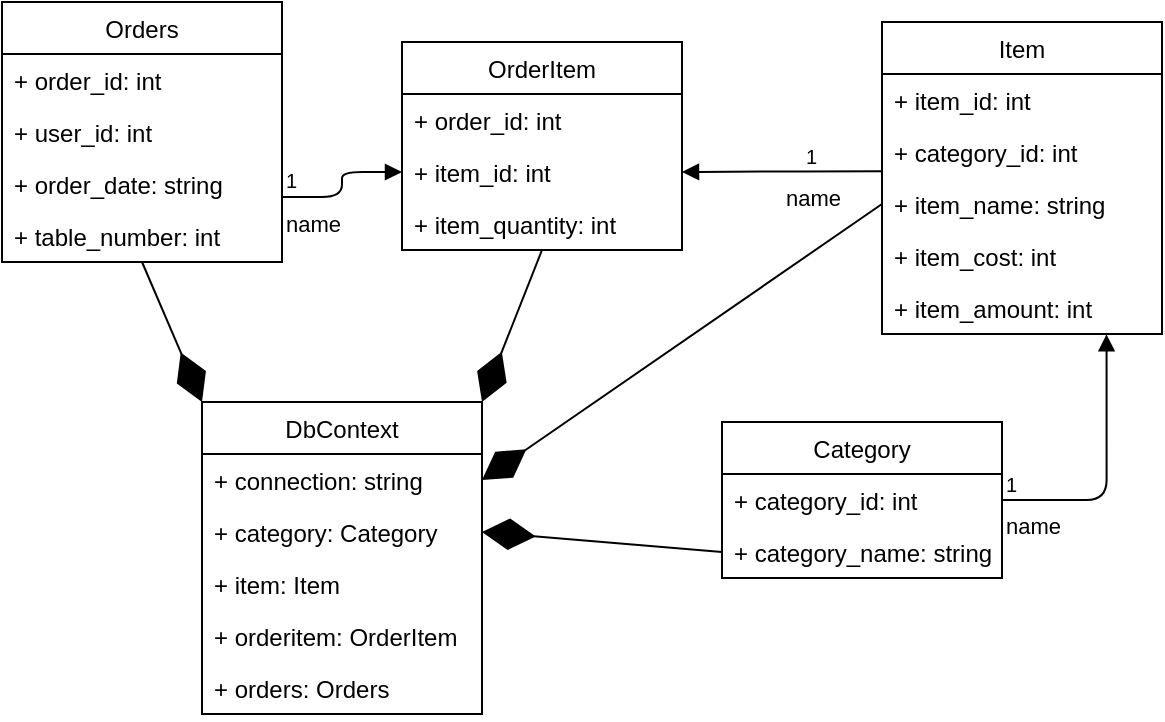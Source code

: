 <mxfile version="12.5.1" type="device"><diagram name="Page-1" id="929967ad-93f9-6ef4-fab6-5d389245f69c"><mxGraphModel dx="780" dy="767" grid="1" gridSize="10" guides="1" tooltips="1" connect="1" arrows="1" fold="1" page="1" pageScale="1.5" pageWidth="1169" pageHeight="826" background="none" math="0" shadow="0"><root><mxCell id="0" style=";html=1;"/><mxCell id="1" style=";html=1;" parent="0"/><mxCell id="xeoW7Q1I7cc2_j5o-yB9-1" value="Category" style="swimlane;fontStyle=0;childLayout=stackLayout;horizontal=1;startSize=26;fillColor=none;horizontalStack=0;resizeParent=1;resizeParentMax=0;resizeLast=0;collapsible=1;marginBottom=0;" vertex="1" parent="1"><mxGeometry x="660" y="450" width="140" height="78" as="geometry"/></mxCell><mxCell id="xeoW7Q1I7cc2_j5o-yB9-2" value="+ category_id: int" style="text;strokeColor=none;fillColor=none;align=left;verticalAlign=top;spacingLeft=4;spacingRight=4;overflow=hidden;rotatable=0;points=[[0,0.5],[1,0.5]];portConstraint=eastwest;" vertex="1" parent="xeoW7Q1I7cc2_j5o-yB9-1"><mxGeometry y="26" width="140" height="26" as="geometry"/></mxCell><mxCell id="xeoW7Q1I7cc2_j5o-yB9-3" value="+ category_name: string" style="text;strokeColor=none;fillColor=none;align=left;verticalAlign=top;spacingLeft=4;spacingRight=4;overflow=hidden;rotatable=0;points=[[0,0.5],[1,0.5]];portConstraint=eastwest;" vertex="1" parent="xeoW7Q1I7cc2_j5o-yB9-1"><mxGeometry y="52" width="140" height="26" as="geometry"/></mxCell><mxCell id="xeoW7Q1I7cc2_j5o-yB9-9" value="Item" style="swimlane;fontStyle=0;childLayout=stackLayout;horizontal=1;startSize=26;fillColor=none;horizontalStack=0;resizeParent=1;resizeParentMax=0;resizeLast=0;collapsible=1;marginBottom=0;" vertex="1" parent="1"><mxGeometry x="740" y="250" width="140" height="156" as="geometry"/></mxCell><mxCell id="xeoW7Q1I7cc2_j5o-yB9-10" value="+ item_id: int" style="text;strokeColor=none;fillColor=none;align=left;verticalAlign=top;spacingLeft=4;spacingRight=4;overflow=hidden;rotatable=0;points=[[0,0.5],[1,0.5]];portConstraint=eastwest;" vertex="1" parent="xeoW7Q1I7cc2_j5o-yB9-9"><mxGeometry y="26" width="140" height="26" as="geometry"/></mxCell><mxCell id="xeoW7Q1I7cc2_j5o-yB9-11" value="+ category_id: int" style="text;strokeColor=none;fillColor=none;align=left;verticalAlign=top;spacingLeft=4;spacingRight=4;overflow=hidden;rotatable=0;points=[[0,0.5],[1,0.5]];portConstraint=eastwest;" vertex="1" parent="xeoW7Q1I7cc2_j5o-yB9-9"><mxGeometry y="52" width="140" height="26" as="geometry"/></mxCell><mxCell id="xeoW7Q1I7cc2_j5o-yB9-12" value="+ item_name: string" style="text;strokeColor=none;fillColor=none;align=left;verticalAlign=top;spacingLeft=4;spacingRight=4;overflow=hidden;rotatable=0;points=[[0,0.5],[1,0.5]];portConstraint=eastwest;" vertex="1" parent="xeoW7Q1I7cc2_j5o-yB9-9"><mxGeometry y="78" width="140" height="26" as="geometry"/></mxCell><mxCell id="xeoW7Q1I7cc2_j5o-yB9-22" value="+ item_cost: int" style="text;strokeColor=none;fillColor=none;align=left;verticalAlign=top;spacingLeft=4;spacingRight=4;overflow=hidden;rotatable=0;points=[[0,0.5],[1,0.5]];portConstraint=eastwest;" vertex="1" parent="xeoW7Q1I7cc2_j5o-yB9-9"><mxGeometry y="104" width="140" height="26" as="geometry"/></mxCell><mxCell id="xeoW7Q1I7cc2_j5o-yB9-21" value="+ item_amount: int" style="text;strokeColor=none;fillColor=none;align=left;verticalAlign=top;spacingLeft=4;spacingRight=4;overflow=hidden;rotatable=0;points=[[0,0.5],[1,0.5]];portConstraint=eastwest;" vertex="1" parent="xeoW7Q1I7cc2_j5o-yB9-9"><mxGeometry y="130" width="140" height="26" as="geometry"/></mxCell><mxCell id="xeoW7Q1I7cc2_j5o-yB9-23" value="OrderItem" style="swimlane;fontStyle=0;childLayout=stackLayout;horizontal=1;startSize=26;fillColor=none;horizontalStack=0;resizeParent=1;resizeParentMax=0;resizeLast=0;collapsible=1;marginBottom=0;" vertex="1" parent="1"><mxGeometry x="500" y="260" width="140" height="104" as="geometry"/></mxCell><mxCell id="xeoW7Q1I7cc2_j5o-yB9-24" value="+ order_id: int" style="text;strokeColor=none;fillColor=none;align=left;verticalAlign=top;spacingLeft=4;spacingRight=4;overflow=hidden;rotatable=0;points=[[0,0.5],[1,0.5]];portConstraint=eastwest;" vertex="1" parent="xeoW7Q1I7cc2_j5o-yB9-23"><mxGeometry y="26" width="140" height="26" as="geometry"/></mxCell><mxCell id="xeoW7Q1I7cc2_j5o-yB9-25" value="+ item_id: int" style="text;strokeColor=none;fillColor=none;align=left;verticalAlign=top;spacingLeft=4;spacingRight=4;overflow=hidden;rotatable=0;points=[[0,0.5],[1,0.5]];portConstraint=eastwest;" vertex="1" parent="xeoW7Q1I7cc2_j5o-yB9-23"><mxGeometry y="52" width="140" height="26" as="geometry"/></mxCell><mxCell id="xeoW7Q1I7cc2_j5o-yB9-26" value="+ item_quantity: int" style="text;strokeColor=none;fillColor=none;align=left;verticalAlign=top;spacingLeft=4;spacingRight=4;overflow=hidden;rotatable=0;points=[[0,0.5],[1,0.5]];portConstraint=eastwest;" vertex="1" parent="xeoW7Q1I7cc2_j5o-yB9-23"><mxGeometry y="78" width="140" height="26" as="geometry"/></mxCell><mxCell id="xeoW7Q1I7cc2_j5o-yB9-27" value="Orders" style="swimlane;fontStyle=0;childLayout=stackLayout;horizontal=1;startSize=26;fillColor=none;horizontalStack=0;resizeParent=1;resizeParentMax=0;resizeLast=0;collapsible=1;marginBottom=0;" vertex="1" parent="1"><mxGeometry x="300" y="240" width="140" height="130" as="geometry"/></mxCell><mxCell id="xeoW7Q1I7cc2_j5o-yB9-28" value="+ order_id: int" style="text;strokeColor=none;fillColor=none;align=left;verticalAlign=top;spacingLeft=4;spacingRight=4;overflow=hidden;rotatable=0;points=[[0,0.5],[1,0.5]];portConstraint=eastwest;" vertex="1" parent="xeoW7Q1I7cc2_j5o-yB9-27"><mxGeometry y="26" width="140" height="26" as="geometry"/></mxCell><mxCell id="xeoW7Q1I7cc2_j5o-yB9-29" value="+ user_id: int" style="text;strokeColor=none;fillColor=none;align=left;verticalAlign=top;spacingLeft=4;spacingRight=4;overflow=hidden;rotatable=0;points=[[0,0.5],[1,0.5]];portConstraint=eastwest;" vertex="1" parent="xeoW7Q1I7cc2_j5o-yB9-27"><mxGeometry y="52" width="140" height="26" as="geometry"/></mxCell><mxCell id="xeoW7Q1I7cc2_j5o-yB9-30" value="+ order_date: string" style="text;strokeColor=none;fillColor=none;align=left;verticalAlign=top;spacingLeft=4;spacingRight=4;overflow=hidden;rotatable=0;points=[[0,0.5],[1,0.5]];portConstraint=eastwest;" vertex="1" parent="xeoW7Q1I7cc2_j5o-yB9-27"><mxGeometry y="78" width="140" height="26" as="geometry"/></mxCell><mxCell id="xeoW7Q1I7cc2_j5o-yB9-31" value="+ table_number: int" style="text;strokeColor=none;fillColor=none;align=left;verticalAlign=top;spacingLeft=4;spacingRight=4;overflow=hidden;rotatable=0;points=[[0,0.5],[1,0.5]];portConstraint=eastwest;" vertex="1" parent="xeoW7Q1I7cc2_j5o-yB9-27"><mxGeometry y="104" width="140" height="26" as="geometry"/></mxCell><mxCell id="xeoW7Q1I7cc2_j5o-yB9-36" value="DbContext" style="swimlane;fontStyle=0;childLayout=stackLayout;horizontal=1;startSize=26;fillColor=none;horizontalStack=0;resizeParent=1;resizeParentMax=0;resizeLast=0;collapsible=1;marginBottom=0;" vertex="1" parent="1"><mxGeometry x="400" y="440" width="140" height="156" as="geometry"/></mxCell><mxCell id="xeoW7Q1I7cc2_j5o-yB9-37" value="+ connection: string" style="text;strokeColor=none;fillColor=none;align=left;verticalAlign=top;spacingLeft=4;spacingRight=4;overflow=hidden;rotatable=0;points=[[0,0.5],[1,0.5]];portConstraint=eastwest;" vertex="1" parent="xeoW7Q1I7cc2_j5o-yB9-36"><mxGeometry y="26" width="140" height="26" as="geometry"/></mxCell><mxCell id="xeoW7Q1I7cc2_j5o-yB9-38" value="+ category: Category" style="text;strokeColor=none;fillColor=none;align=left;verticalAlign=top;spacingLeft=4;spacingRight=4;overflow=hidden;rotatable=0;points=[[0,0.5],[1,0.5]];portConstraint=eastwest;" vertex="1" parent="xeoW7Q1I7cc2_j5o-yB9-36"><mxGeometry y="52" width="140" height="26" as="geometry"/></mxCell><mxCell id="xeoW7Q1I7cc2_j5o-yB9-39" value="+ item: Item" style="text;strokeColor=none;fillColor=none;align=left;verticalAlign=top;spacingLeft=4;spacingRight=4;overflow=hidden;rotatable=0;points=[[0,0.5],[1,0.5]];portConstraint=eastwest;" vertex="1" parent="xeoW7Q1I7cc2_j5o-yB9-36"><mxGeometry y="78" width="140" height="26" as="geometry"/></mxCell><mxCell id="xeoW7Q1I7cc2_j5o-yB9-40" value="+ orderitem: OrderItem" style="text;strokeColor=none;fillColor=none;align=left;verticalAlign=top;spacingLeft=4;spacingRight=4;overflow=hidden;rotatable=0;points=[[0,0.5],[1,0.5]];portConstraint=eastwest;" vertex="1" parent="xeoW7Q1I7cc2_j5o-yB9-36"><mxGeometry y="104" width="140" height="26" as="geometry"/></mxCell><mxCell id="xeoW7Q1I7cc2_j5o-yB9-41" value="+ orders: Orders" style="text;strokeColor=none;fillColor=none;align=left;verticalAlign=top;spacingLeft=4;spacingRight=4;overflow=hidden;rotatable=0;points=[[0,0.5],[1,0.5]];portConstraint=eastwest;" vertex="1" parent="xeoW7Q1I7cc2_j5o-yB9-36"><mxGeometry y="130" width="140" height="26" as="geometry"/></mxCell><mxCell id="xeoW7Q1I7cc2_j5o-yB9-42" value="" style="endArrow=diamondThin;endFill=1;endSize=24;html=1;exitX=0.5;exitY=1;exitDx=0;exitDy=0;entryX=1;entryY=0;entryDx=0;entryDy=0;" edge="1" parent="1" source="xeoW7Q1I7cc2_j5o-yB9-23" target="xeoW7Q1I7cc2_j5o-yB9-36"><mxGeometry width="160" relative="1" as="geometry"><mxPoint x="540" y="700" as="sourcePoint"/><mxPoint x="700" y="700" as="targetPoint"/></mxGeometry></mxCell><mxCell id="xeoW7Q1I7cc2_j5o-yB9-43" value="" style="endArrow=diamondThin;endFill=1;endSize=24;html=1;exitX=0.5;exitY=1;exitDx=0;exitDy=0;entryX=0;entryY=0;entryDx=0;entryDy=0;" edge="1" parent="1" source="xeoW7Q1I7cc2_j5o-yB9-27" target="xeoW7Q1I7cc2_j5o-yB9-36"><mxGeometry width="160" relative="1" as="geometry"><mxPoint x="280" y="540" as="sourcePoint"/><mxPoint x="400" y="440" as="targetPoint"/></mxGeometry></mxCell><mxCell id="xeoW7Q1I7cc2_j5o-yB9-44" value="" style="endArrow=diamondThin;endFill=1;endSize=24;html=1;exitX=0;exitY=0.5;exitDx=0;exitDy=0;entryX=1;entryY=0.5;entryDx=0;entryDy=0;" edge="1" parent="1" source="xeoW7Q1I7cc2_j5o-yB9-3" target="xeoW7Q1I7cc2_j5o-yB9-38"><mxGeometry width="160" relative="1" as="geometry"><mxPoint x="630" y="670" as="sourcePoint"/><mxPoint x="790" y="670" as="targetPoint"/></mxGeometry></mxCell><mxCell id="xeoW7Q1I7cc2_j5o-yB9-45" value="" style="endArrow=diamondThin;endFill=1;endSize=24;html=1;exitX=0;exitY=0.5;exitDx=0;exitDy=0;entryX=1;entryY=0.5;entryDx=0;entryDy=0;" edge="1" parent="1" source="xeoW7Q1I7cc2_j5o-yB9-12" target="xeoW7Q1I7cc2_j5o-yB9-37"><mxGeometry width="160" relative="1" as="geometry"><mxPoint x="750" y="640" as="sourcePoint"/><mxPoint x="540" y="530" as="targetPoint"/></mxGeometry></mxCell><mxCell id="xeoW7Q1I7cc2_j5o-yB9-46" value="name" style="endArrow=block;endFill=1;html=1;edgeStyle=orthogonalEdgeStyle;align=left;verticalAlign=top;exitX=1;exitY=0.75;exitDx=0;exitDy=0;entryX=0;entryY=0.5;entryDx=0;entryDy=0;" edge="1" parent="1" source="xeoW7Q1I7cc2_j5o-yB9-27" target="xeoW7Q1I7cc2_j5o-yB9-25"><mxGeometry x="-1" relative="1" as="geometry"><mxPoint x="520" y="630" as="sourcePoint"/><mxPoint x="680" y="630" as="targetPoint"/></mxGeometry></mxCell><mxCell id="xeoW7Q1I7cc2_j5o-yB9-47" value="1" style="resizable=0;html=1;align=left;verticalAlign=bottom;labelBackgroundColor=#ffffff;fontSize=10;" connectable="0" vertex="1" parent="xeoW7Q1I7cc2_j5o-yB9-46"><mxGeometry x="-1" relative="1" as="geometry"/></mxCell><mxCell id="xeoW7Q1I7cc2_j5o-yB9-65" value="name" style="endArrow=block;endFill=1;html=1;edgeStyle=orthogonalEdgeStyle;align=left;verticalAlign=top;entryX=1;entryY=0.5;entryDx=0;entryDy=0;exitX=-0.002;exitY=0.872;exitDx=0;exitDy=0;exitPerimeter=0;" edge="1" parent="1" source="xeoW7Q1I7cc2_j5o-yB9-11" target="xeoW7Q1I7cc2_j5o-yB9-25"><mxGeometry relative="1" as="geometry"><mxPoint x="710" y="340" as="sourcePoint"/><mxPoint x="820" y="320" as="targetPoint"/><mxPoint as="offset"/></mxGeometry></mxCell><mxCell id="xeoW7Q1I7cc2_j5o-yB9-66" value="1" style="resizable=0;html=1;align=left;verticalAlign=bottom;labelBackgroundColor=#ffffff;fontSize=10;" connectable="0" vertex="1" parent="xeoW7Q1I7cc2_j5o-yB9-65"><mxGeometry x="-1" relative="1" as="geometry"><mxPoint x="-39.67" y="0.33" as="offset"/></mxGeometry></mxCell><mxCell id="xeoW7Q1I7cc2_j5o-yB9-67" value="name" style="endArrow=block;endFill=1;html=1;edgeStyle=orthogonalEdgeStyle;align=left;verticalAlign=top;entryX=0.802;entryY=1.007;entryDx=0;entryDy=0;entryPerimeter=0;" edge="1" parent="1" source="xeoW7Q1I7cc2_j5o-yB9-2" target="xeoW7Q1I7cc2_j5o-yB9-21"><mxGeometry x="-1" relative="1" as="geometry"><mxPoint x="850" y="460" as="sourcePoint"/><mxPoint x="1010" y="460" as="targetPoint"/></mxGeometry></mxCell><mxCell id="xeoW7Q1I7cc2_j5o-yB9-68" value="1" style="resizable=0;html=1;align=left;verticalAlign=bottom;labelBackgroundColor=#ffffff;fontSize=10;" connectable="0" vertex="1" parent="xeoW7Q1I7cc2_j5o-yB9-67"><mxGeometry x="-1" relative="1" as="geometry"/></mxCell></root></mxGraphModel></diagram></mxfile>